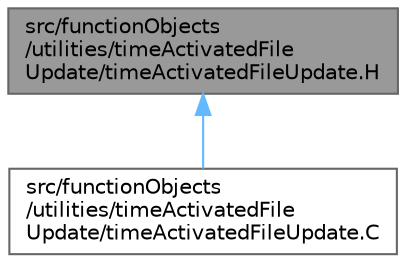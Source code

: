 digraph "src/functionObjects/utilities/timeActivatedFileUpdate/timeActivatedFileUpdate.H"
{
 // LATEX_PDF_SIZE
  bgcolor="transparent";
  edge [fontname=Helvetica,fontsize=10,labelfontname=Helvetica,labelfontsize=10];
  node [fontname=Helvetica,fontsize=10,shape=box,height=0.2,width=0.4];
  Node1 [id="Node000001",label="src/functionObjects\l/utilities/timeActivatedFile\lUpdate/timeActivatedFileUpdate.H",height=0.2,width=0.4,color="gray40", fillcolor="grey60", style="filled", fontcolor="black",tooltip=" "];
  Node1 -> Node2 [id="edge1_Node000001_Node000002",dir="back",color="steelblue1",style="solid",tooltip=" "];
  Node2 [id="Node000002",label="src/functionObjects\l/utilities/timeActivatedFile\lUpdate/timeActivatedFileUpdate.C",height=0.2,width=0.4,color="grey40", fillcolor="white", style="filled",URL="$timeActivatedFileUpdate_8C.html",tooltip=" "];
}
